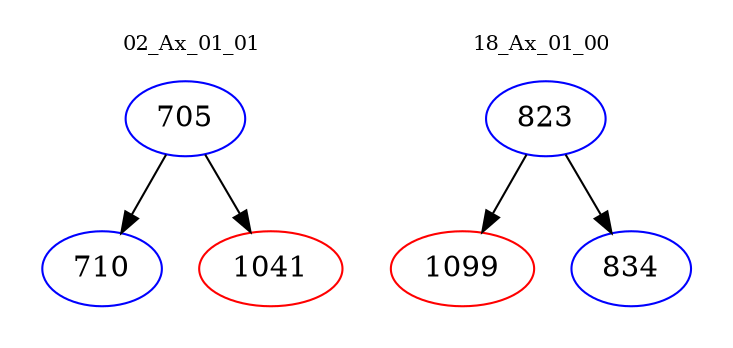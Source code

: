 digraph{
subgraph cluster_0 {
color = white
label = "02_Ax_01_01";
fontsize=10;
T0_705 [label="705", color="blue"]
T0_705 -> T0_710 [color="black"]
T0_710 [label="710", color="blue"]
T0_705 -> T0_1041 [color="black"]
T0_1041 [label="1041", color="red"]
}
subgraph cluster_1 {
color = white
label = "18_Ax_01_00";
fontsize=10;
T1_823 [label="823", color="blue"]
T1_823 -> T1_1099 [color="black"]
T1_1099 [label="1099", color="red"]
T1_823 -> T1_834 [color="black"]
T1_834 [label="834", color="blue"]
}
}
